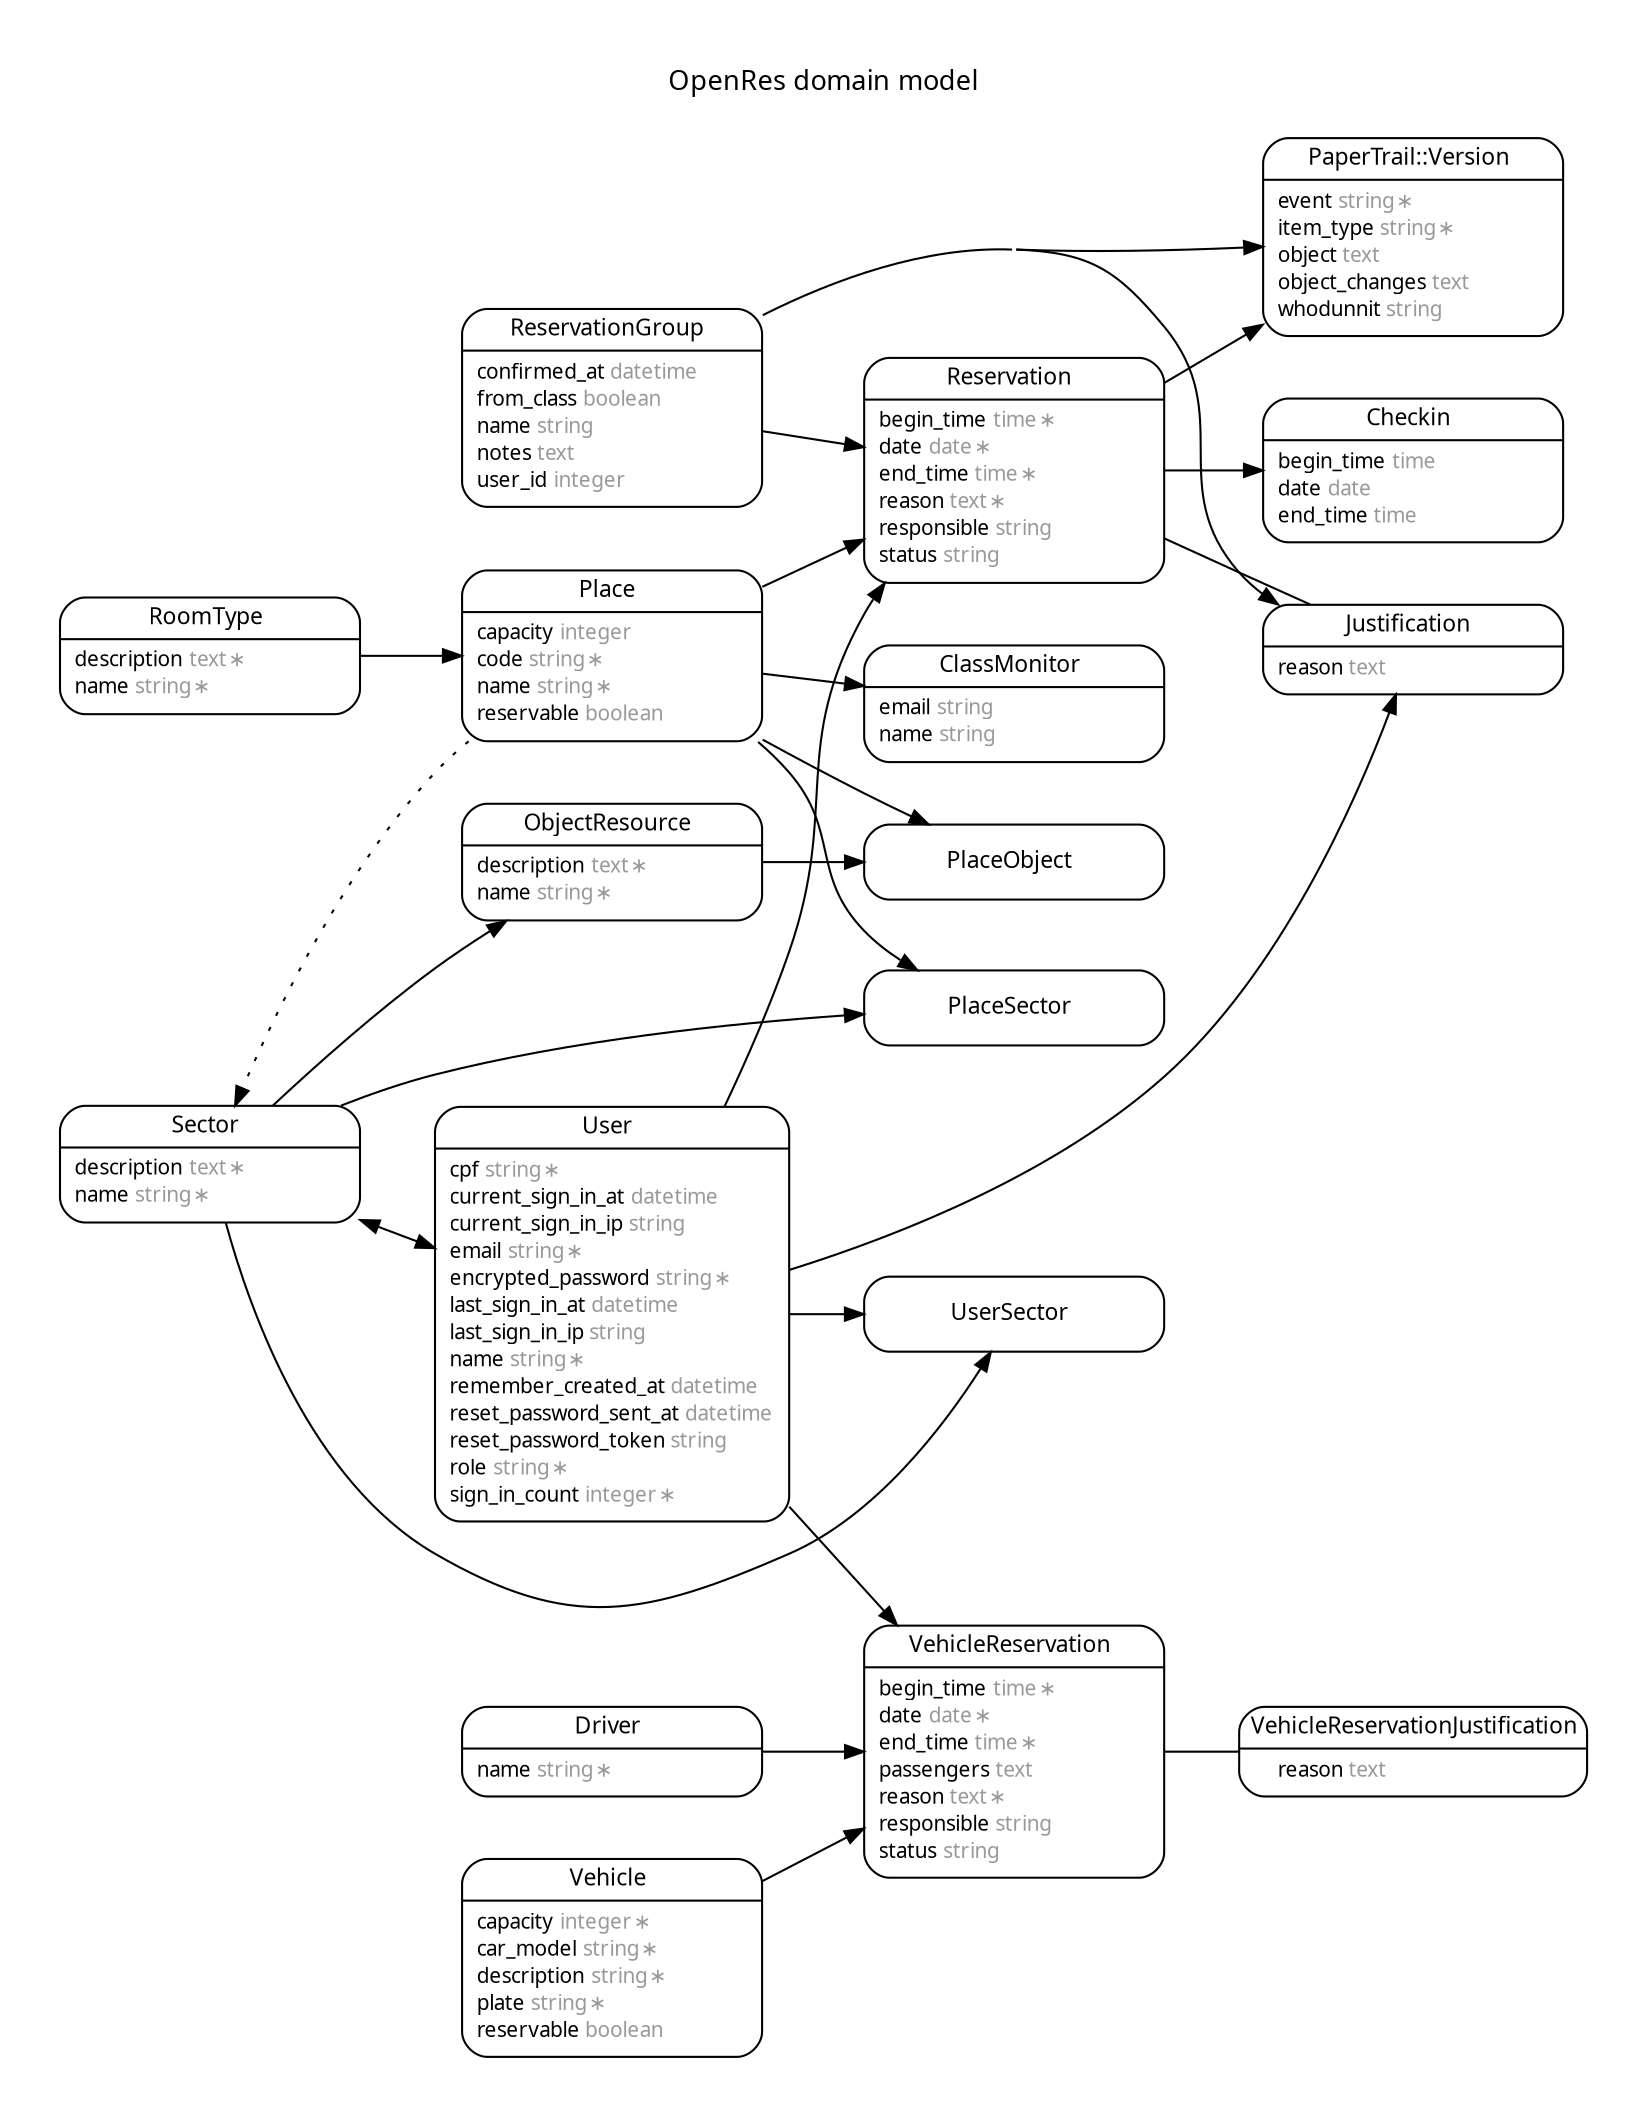 digraph OpenRes {
rankdir = "LR";
ranksep = "0.5";
nodesep = "0.4";
pad = "0.4,0.4";
margin = "0,0";
concentrate = "true";
labelloc = "t";
fontsize = "13";
fontname = "Arial BoldMT";
node[ shape  =  "Mrecord" , fontsize  =  "10" , fontname  =  "ArialMT" , margin  =  "0.07,0.05" , penwidth  =  "1.0"];
edge[ fontname  =  "ArialMT" , fontsize  =  "7" , dir  =  "both" , arrowsize  =  "0.9" , penwidth  =  "1.0" , labelangle  =  "32" , labeldistance  =  "1.8"];
label = "OpenRes domain model\n\n";
m_Checkin [label = <<table border="0" align="center" cellspacing="0.5" cellpadding="0" width="134">
  <tr><td align="center" valign="bottom" width="130"><font face="Arial BoldMT" point-size="11">Checkin</font></td></tr>
</table>
|
<table border="0" align="left" cellspacing="2" cellpadding="0" width="134">
  <tr><td align="left" width="130" port="begin_time">begin_time <font face="Arail ItalicMT" color="grey60">time</font></td></tr>
  <tr><td align="left" width="130" port="date">date <font face="Arail ItalicMT" color="grey60">date</font></td></tr>
  <tr><td align="left" width="130" port="end_time">end_time <font face="Arail ItalicMT" color="grey60">time</font></td></tr>
</table>
>];
m_ClassMonitor [label = <<table border="0" align="center" cellspacing="0.5" cellpadding="0" width="134">
  <tr><td align="center" valign="bottom" width="130"><font face="Arial BoldMT" point-size="11">ClassMonitor</font></td></tr>
</table>
|
<table border="0" align="left" cellspacing="2" cellpadding="0" width="134">
  <tr><td align="left" width="130" port="email">email <font face="Arail ItalicMT" color="grey60">string</font></td></tr>
  <tr><td align="left" width="130" port="name">name <font face="Arail ItalicMT" color="grey60">string</font></td></tr>
</table>
>];
m_Driver [label = <<table border="0" align="center" cellspacing="0.5" cellpadding="0" width="134">
  <tr><td align="center" valign="bottom" width="130"><font face="Arial BoldMT" point-size="11">Driver</font></td></tr>
</table>
|
<table border="0" align="left" cellspacing="2" cellpadding="0" width="134">
  <tr><td align="left" width="130" port="name">name <font face="Arail ItalicMT" color="grey60">string ∗</font></td></tr>
</table>
>];
m_Justification [label = <<table border="0" align="center" cellspacing="0.5" cellpadding="0" width="134">
  <tr><td align="center" valign="bottom" width="130"><font face="Arial BoldMT" point-size="11">Justification</font></td></tr>
</table>
|
<table border="0" align="left" cellspacing="2" cellpadding="0" width="134">
  <tr><td align="left" width="130" port="reason">reason <font face="Arail ItalicMT" color="grey60">text</font></td></tr>
</table>
>];
m_ObjectResource [label = <<table border="0" align="center" cellspacing="0.5" cellpadding="0" width="134">
  <tr><td align="center" valign="bottom" width="130"><font face="Arial BoldMT" point-size="11">ObjectResource</font></td></tr>
</table>
|
<table border="0" align="left" cellspacing="2" cellpadding="0" width="134">
  <tr><td align="left" width="130" port="description">description <font face="Arail ItalicMT" color="grey60">text ∗</font></td></tr>
  <tr><td align="left" width="130" port="name">name <font face="Arail ItalicMT" color="grey60">string ∗</font></td></tr>
</table>
>];
"m_PaperTrail::Version" [label = <<table border="0" align="center" cellspacing="0.5" cellpadding="0" width="134">
  <tr><td align="center" valign="bottom" width="130"><font face="Arial BoldMT" point-size="11">PaperTrail::Version</font></td></tr>
</table>
|
<table border="0" align="left" cellspacing="2" cellpadding="0" width="134">
  <tr><td align="left" width="130" port="event">event <font face="Arail ItalicMT" color="grey60">string ∗</font></td></tr>
  <tr><td align="left" width="130" port="item_type">item_type <font face="Arail ItalicMT" color="grey60">string ∗</font></td></tr>
  <tr><td align="left" width="130" port="object">object <font face="Arail ItalicMT" color="grey60">text</font></td></tr>
  <tr><td align="left" width="130" port="object_changes">object_changes <font face="Arail ItalicMT" color="grey60">text</font></td></tr>
  <tr><td align="left" width="130" port="whodunnit">whodunnit <font face="Arail ItalicMT" color="grey60">string</font></td></tr>
</table>
>];
m_Place [label = <<table border="0" align="center" cellspacing="0.5" cellpadding="0" width="134">
  <tr><td align="center" valign="bottom" width="130"><font face="Arial BoldMT" point-size="11">Place</font></td></tr>
</table>
|
<table border="0" align="left" cellspacing="2" cellpadding="0" width="134">
  <tr><td align="left" width="130" port="capacity">capacity <font face="Arail ItalicMT" color="grey60">integer</font></td></tr>
  <tr><td align="left" width="130" port="code">code <font face="Arail ItalicMT" color="grey60">string ∗</font></td></tr>
  <tr><td align="left" width="130" port="name">name <font face="Arail ItalicMT" color="grey60">string ∗</font></td></tr>
  <tr><td align="left" width="130" port="reservable">reservable <font face="Arail ItalicMT" color="grey60">boolean</font></td></tr>
</table>
>];
m_PlaceObject [label = <<table border="0" align="center" cellspacing="0.5" cellpadding="0" width="134">
  <tr><td align="center" valign="bottom" width="130"><font face="Arial BoldMT" point-size="11">PlaceObject</font></td></tr>
</table>
>];
m_PlaceSector [label = <<table border="0" align="center" cellspacing="0.5" cellpadding="0" width="134">
  <tr><td align="center" valign="bottom" width="130"><font face="Arial BoldMT" point-size="11">PlaceSector</font></td></tr>
</table>
>];
m_Reservation [label = <<table border="0" align="center" cellspacing="0.5" cellpadding="0" width="134">
  <tr><td align="center" valign="bottom" width="130"><font face="Arial BoldMT" point-size="11">Reservation</font></td></tr>
</table>
|
<table border="0" align="left" cellspacing="2" cellpadding="0" width="134">
  <tr><td align="left" width="130" port="begin_time">begin_time <font face="Arail ItalicMT" color="grey60">time ∗</font></td></tr>
  <tr><td align="left" width="130" port="date">date <font face="Arail ItalicMT" color="grey60">date ∗</font></td></tr>
  <tr><td align="left" width="130" port="end_time">end_time <font face="Arail ItalicMT" color="grey60">time ∗</font></td></tr>
  <tr><td align="left" width="130" port="reason">reason <font face="Arail ItalicMT" color="grey60">text ∗</font></td></tr>
  <tr><td align="left" width="130" port="responsible">responsible <font face="Arail ItalicMT" color="grey60">string</font></td></tr>
  <tr><td align="left" width="130" port="status">status <font face="Arail ItalicMT" color="grey60">string</font></td></tr>
</table>
>];
m_ReservationGroup [label = <<table border="0" align="center" cellspacing="0.5" cellpadding="0" width="134">
  <tr><td align="center" valign="bottom" width="130"><font face="Arial BoldMT" point-size="11">ReservationGroup</font></td></tr>
</table>
|
<table border="0" align="left" cellspacing="2" cellpadding="0" width="134">
  <tr><td align="left" width="130" port="confirmed_at">confirmed_at <font face="Arail ItalicMT" color="grey60">datetime</font></td></tr>
  <tr><td align="left" width="130" port="from_class">from_class <font face="Arail ItalicMT" color="grey60">boolean</font></td></tr>
  <tr><td align="left" width="130" port="name">name <font face="Arail ItalicMT" color="grey60">string</font></td></tr>
  <tr><td align="left" width="130" port="notes">notes <font face="Arail ItalicMT" color="grey60">text</font></td></tr>
  <tr><td align="left" width="130" port="user_id">user_id <font face="Arail ItalicMT" color="grey60">integer</font></td></tr>
</table>
>];
m_RoomType [label = <<table border="0" align="center" cellspacing="0.5" cellpadding="0" width="134">
  <tr><td align="center" valign="bottom" width="130"><font face="Arial BoldMT" point-size="11">RoomType</font></td></tr>
</table>
|
<table border="0" align="left" cellspacing="2" cellpadding="0" width="134">
  <tr><td align="left" width="130" port="description">description <font face="Arail ItalicMT" color="grey60">text ∗</font></td></tr>
  <tr><td align="left" width="130" port="name">name <font face="Arail ItalicMT" color="grey60">string ∗</font></td></tr>
</table>
>];
m_Sector [label = <<table border="0" align="center" cellspacing="0.5" cellpadding="0" width="134">
  <tr><td align="center" valign="bottom" width="130"><font face="Arial BoldMT" point-size="11">Sector</font></td></tr>
</table>
|
<table border="0" align="left" cellspacing="2" cellpadding="0" width="134">
  <tr><td align="left" width="130" port="description">description <font face="Arail ItalicMT" color="grey60">text ∗</font></td></tr>
  <tr><td align="left" width="130" port="name">name <font face="Arail ItalicMT" color="grey60">string ∗</font></td></tr>
</table>
>];
m_User [label = <<table border="0" align="center" cellspacing="0.5" cellpadding="0" width="134">
  <tr><td align="center" valign="bottom" width="130"><font face="Arial BoldMT" point-size="11">User</font></td></tr>
</table>
|
<table border="0" align="left" cellspacing="2" cellpadding="0" width="134">
  <tr><td align="left" width="130" port="cpf">cpf <font face="Arail ItalicMT" color="grey60">string ∗</font></td></tr>
  <tr><td align="left" width="130" port="current_sign_in_at">current_sign_in_at <font face="Arail ItalicMT" color="grey60">datetime</font></td></tr>
  <tr><td align="left" width="130" port="current_sign_in_ip">current_sign_in_ip <font face="Arail ItalicMT" color="grey60">string</font></td></tr>
  <tr><td align="left" width="130" port="email">email <font face="Arail ItalicMT" color="grey60">string ∗</font></td></tr>
  <tr><td align="left" width="130" port="encrypted_password">encrypted_password <font face="Arail ItalicMT" color="grey60">string ∗</font></td></tr>
  <tr><td align="left" width="130" port="last_sign_in_at">last_sign_in_at <font face="Arail ItalicMT" color="grey60">datetime</font></td></tr>
  <tr><td align="left" width="130" port="last_sign_in_ip">last_sign_in_ip <font face="Arail ItalicMT" color="grey60">string</font></td></tr>
  <tr><td align="left" width="130" port="name">name <font face="Arail ItalicMT" color="grey60">string ∗</font></td></tr>
  <tr><td align="left" width="130" port="remember_created_at">remember_created_at <font face="Arail ItalicMT" color="grey60">datetime</font></td></tr>
  <tr><td align="left" width="130" port="reset_password_sent_at">reset_password_sent_at <font face="Arail ItalicMT" color="grey60">datetime</font></td></tr>
  <tr><td align="left" width="130" port="reset_password_token">reset_password_token <font face="Arail ItalicMT" color="grey60">string</font></td></tr>
  <tr><td align="left" width="130" port="role">role <font face="Arail ItalicMT" color="grey60">string ∗</font></td></tr>
  <tr><td align="left" width="130" port="sign_in_count">sign_in_count <font face="Arail ItalicMT" color="grey60">integer ∗</font></td></tr>
</table>
>];
m_UserSector [label = <<table border="0" align="center" cellspacing="0.5" cellpadding="0" width="134">
  <tr><td align="center" valign="bottom" width="130"><font face="Arial BoldMT" point-size="11">UserSector</font></td></tr>
</table>
>];
m_Vehicle [label = <<table border="0" align="center" cellspacing="0.5" cellpadding="0" width="134">
  <tr><td align="center" valign="bottom" width="130"><font face="Arial BoldMT" point-size="11">Vehicle</font></td></tr>
</table>
|
<table border="0" align="left" cellspacing="2" cellpadding="0" width="134">
  <tr><td align="left" width="130" port="capacity">capacity <font face="Arail ItalicMT" color="grey60">integer ∗</font></td></tr>
  <tr><td align="left" width="130" port="car_model">car_model <font face="Arail ItalicMT" color="grey60">string ∗</font></td></tr>
  <tr><td align="left" width="130" port="description">description <font face="Arail ItalicMT" color="grey60">string ∗</font></td></tr>
  <tr><td align="left" width="130" port="plate">plate <font face="Arail ItalicMT" color="grey60">string ∗</font></td></tr>
  <tr><td align="left" width="130" port="reservable">reservable <font face="Arail ItalicMT" color="grey60">boolean</font></td></tr>
</table>
>];
m_VehicleReservation [label = <<table border="0" align="center" cellspacing="0.5" cellpadding="0" width="134">
  <tr><td align="center" valign="bottom" width="130"><font face="Arial BoldMT" point-size="11">VehicleReservation</font></td></tr>
</table>
|
<table border="0" align="left" cellspacing="2" cellpadding="0" width="134">
  <tr><td align="left" width="130" port="begin_time">begin_time <font face="Arail ItalicMT" color="grey60">time ∗</font></td></tr>
  <tr><td align="left" width="130" port="date">date <font face="Arail ItalicMT" color="grey60">date ∗</font></td></tr>
  <tr><td align="left" width="130" port="end_time">end_time <font face="Arail ItalicMT" color="grey60">time ∗</font></td></tr>
  <tr><td align="left" width="130" port="passengers">passengers <font face="Arail ItalicMT" color="grey60">text</font></td></tr>
  <tr><td align="left" width="130" port="reason">reason <font face="Arail ItalicMT" color="grey60">text ∗</font></td></tr>
  <tr><td align="left" width="130" port="responsible">responsible <font face="Arail ItalicMT" color="grey60">string</font></td></tr>
  <tr><td align="left" width="130" port="status">status <font face="Arail ItalicMT" color="grey60">string</font></td></tr>
</table>
>];
m_VehicleReservationJustification [label = <<table border="0" align="center" cellspacing="0.5" cellpadding="0" width="134">
  <tr><td align="center" valign="bottom" width="130"><font face="Arial BoldMT" point-size="11">VehicleReservationJustification</font></td></tr>
</table>
|
<table border="0" align="left" cellspacing="2" cellpadding="0" width="134">
  <tr><td align="left" width="130" port="reason">reason <font face="Arail ItalicMT" color="grey60">text</font></td></tr>
</table>
>];
  m_Reservation -> "m_PaperTrail::Version" [arrowhead = "normal", arrowtail = "none", weight = "1"];
  m_ReservationGroup -> "m_PaperTrail::Version" [arrowhead = "normal", arrowtail = "none", weight = "1"];
  m_Sector -> m_User [arrowhead = "normal", arrowtail = "none", weight = "2"];
  m_User -> m_Reservation [arrowhead = "normal", arrowtail = "none", weight = "2"];
  m_User -> m_UserSector [arrowhead = "normal", arrowtail = "none", weight = "2"];
  m_User -> m_Sector [style = "dotted", arrowhead = "normal", arrowtail = "none", weight = "1", constraint = "false"];
  m_Reservation -> m_Checkin [arrowhead = "normal", arrowtail = "none", weight = "2"];
  m_Place -> m_ClassMonitor [arrowhead = "normal", arrowtail = "none", weight = "2"];
  m_Driver -> m_VehicleReservation [arrowhead = "normal", arrowtail = "none", weight = "2"];
  m_Place -> m_PlaceSector [arrowhead = "normal", arrowtail = "none", weight = "2"];
  m_Place -> m_Sector [style = "dotted", arrowhead = "normal", arrowtail = "none", weight = "2", constraint = "false"];
  m_Place -> m_PlaceObject [arrowhead = "normal", arrowtail = "none", weight = "2"];
  m_Place -> m_ObjectResource [style = "dotted", arrowhead = "normal", arrowtail = "none", weight = "2", constraint = "false"];
  m_RoomType -> m_Place [arrowhead = "normal", arrowtail = "none", weight = "2"];
  m_Place -> m_Reservation [arrowhead = "normal", arrowtail = "none", weight = "2"];
  m_ObjectResource -> m_PlaceObject [arrowhead = "normal", arrowtail = "none", weight = "2"];
  m_User -> m_Reservation [arrowhead = "normal", arrowtail = "none", weight = "1"];
  m_ReservationGroup -> m_Reservation [arrowhead = "normal", arrowtail = "none", weight = "2"];
  m_Reservation -> m_Justification [arrowhead = "none", arrowtail = "none", weight = "2"];
  m_Vehicle -> m_VehicleReservation [arrowhead = "normal", arrowtail = "none", weight = "2"];
  m_User -> m_VehicleReservation [arrowhead = "normal", arrowtail = "none", weight = "1"];
  m_VehicleReservation -> m_VehicleReservationJustification [arrowhead = "none", arrowtail = "none", weight = "2"];
  m_ReservationGroup -> m_Justification [arrowhead = "normal", arrowtail = "none", weight = "1"];
  m_User -> m_Justification [arrowhead = "normal", arrowtail = "none", weight = "1"];
  m_Sector -> m_PlaceSector [arrowhead = "normal", arrowtail = "none", weight = "2"];
  m_Sector -> m_ObjectResource [arrowhead = "normal", arrowtail = "none", weight = "1"];
  m_Sector -> m_UserSector [arrowhead = "normal", arrowtail = "none", weight = "1"];
}
